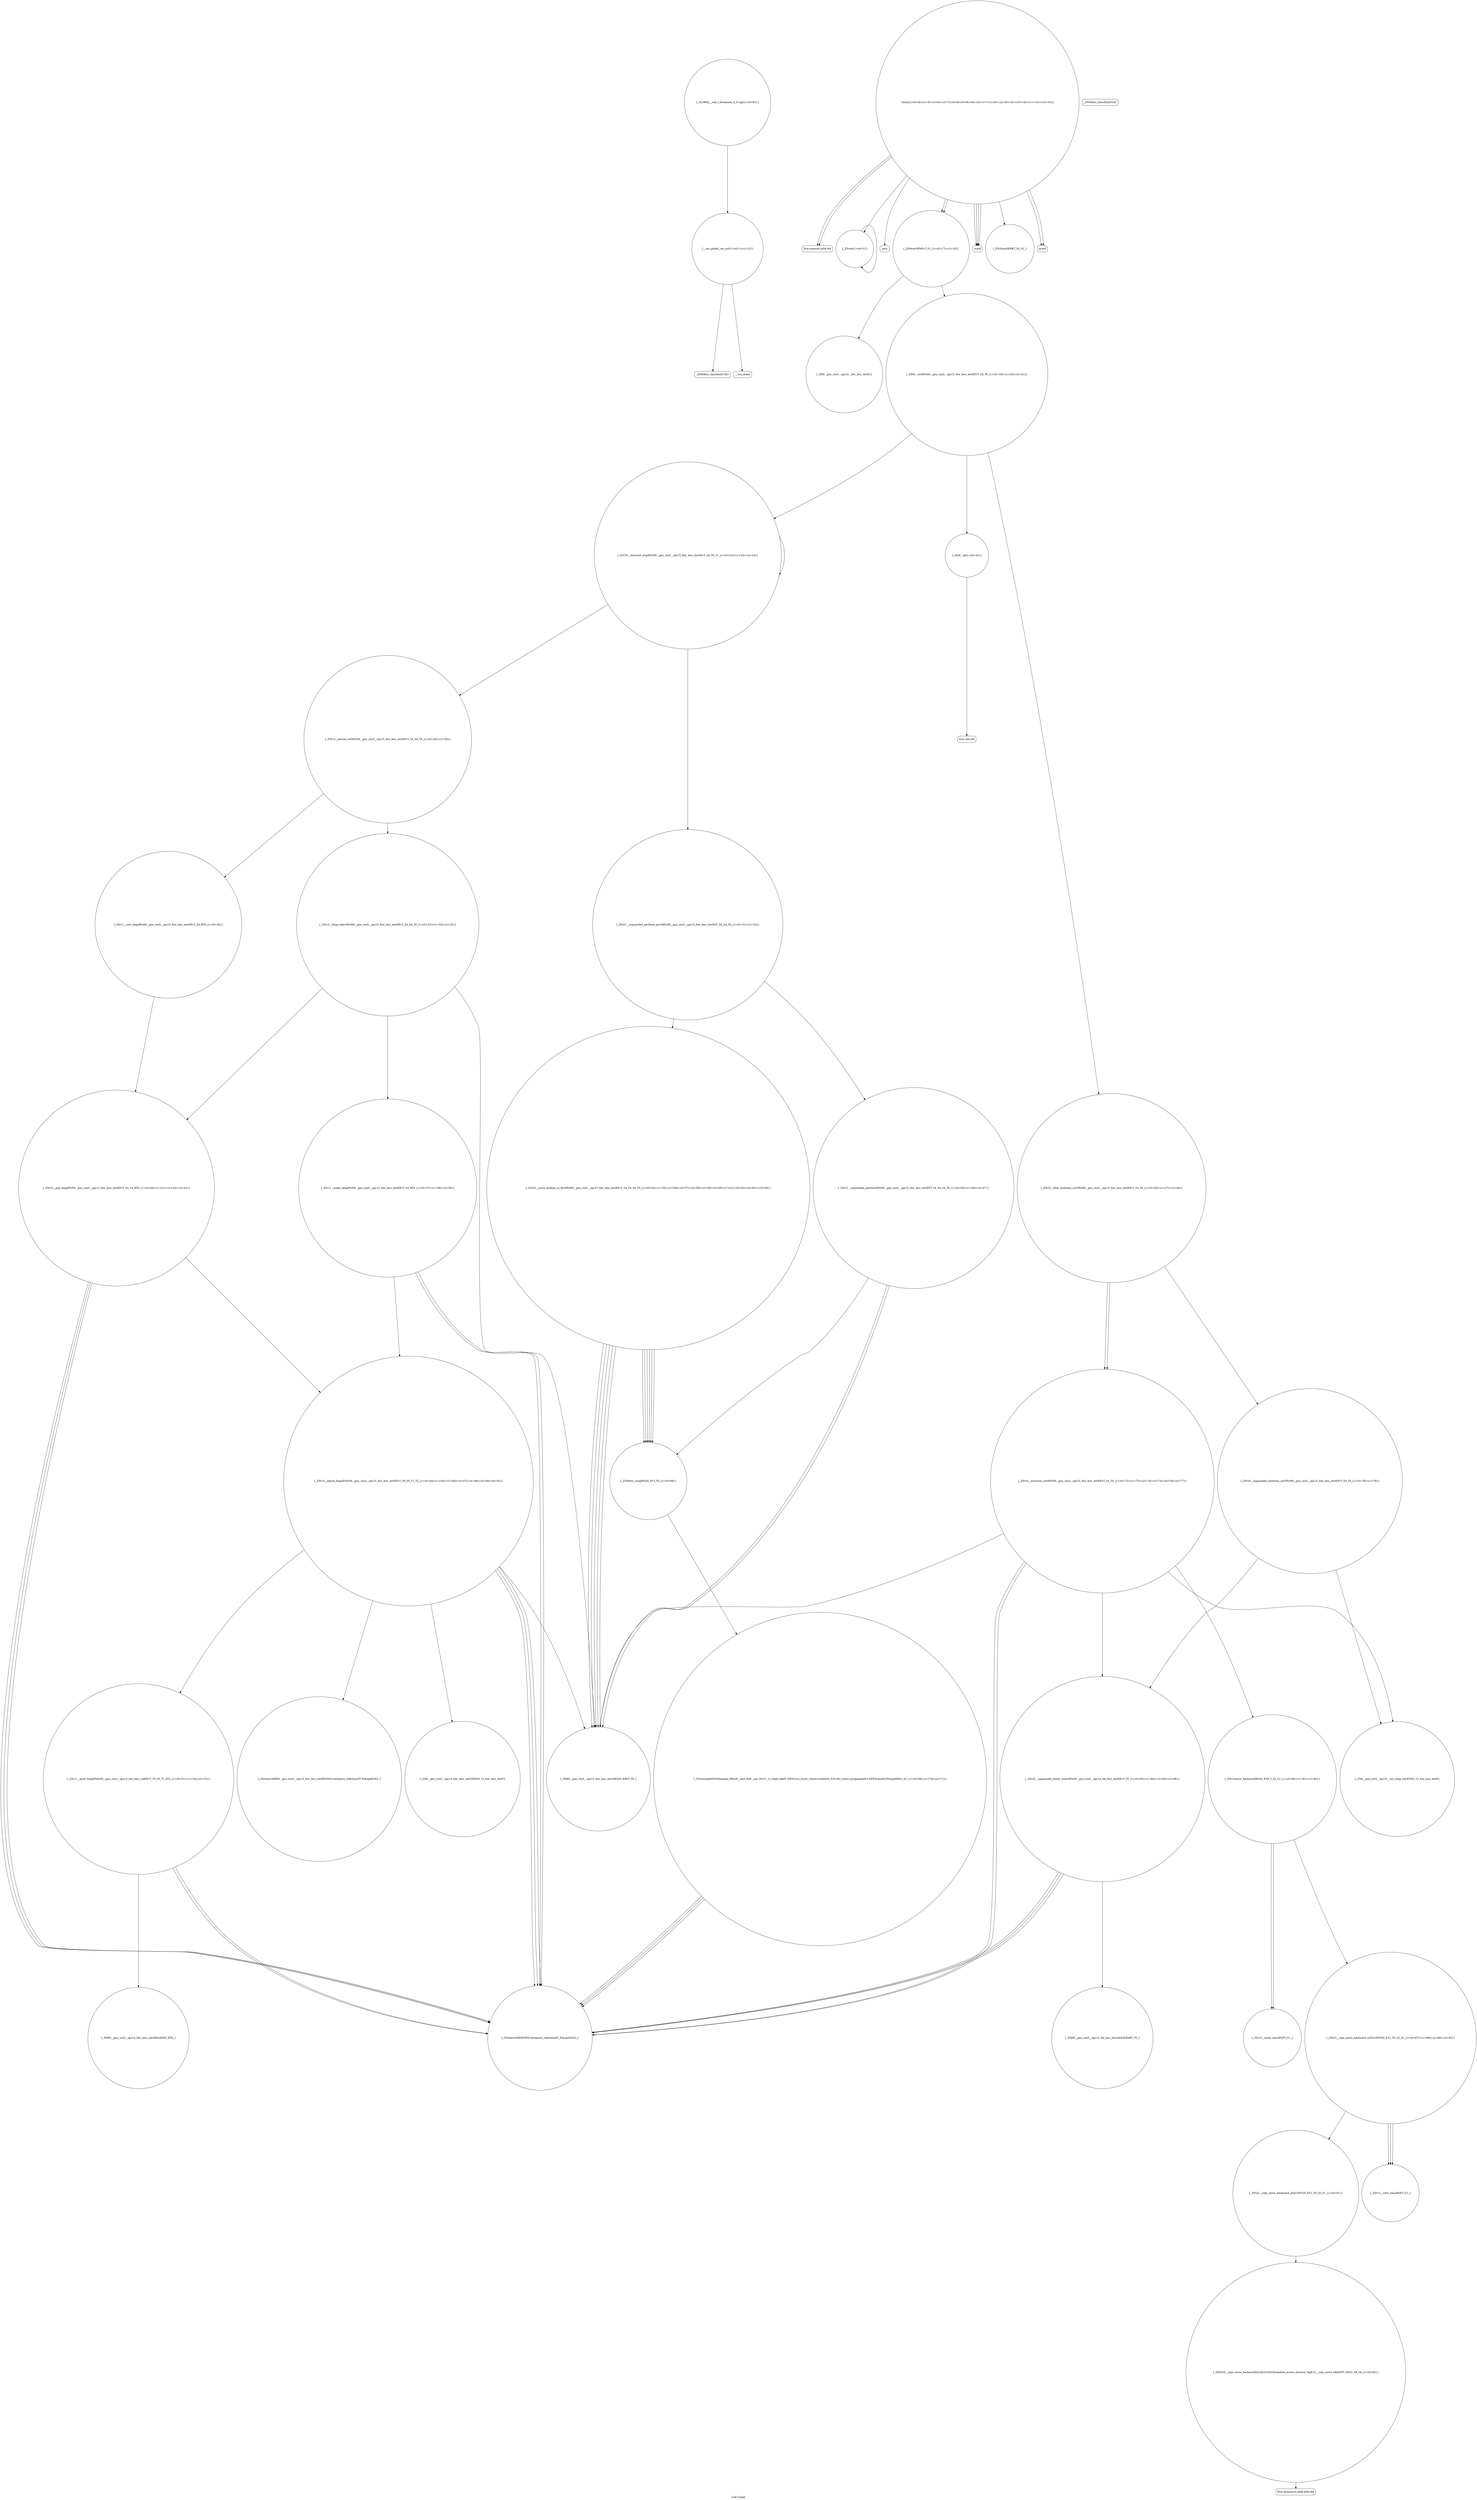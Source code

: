 digraph "Call Graph" {
	label="Call Graph";

	Node0x5615f9d18ef0 [shape=record,shape=circle,label="{__cxx_global_var_init|{<s0>1|<s1>2}}"];
	Node0x5615f9d18ef0:s0 -> Node0x5615f9d18f70[color=black];
	Node0x5615f9d18ef0:s1 -> Node0x5615f9d19070[color=black];
	Node0x5615f9d1a570 [shape=record,shape=Mrecord,label="{llvm.memmove.p0i8.p0i8.i64}"];
	Node0x5615f9d19270 [shape=record,shape=Mrecord,label="{llvm.memset.p0i8.i64}"];
	Node0x5615f9d195f0 [shape=record,shape=circle,label="{_ZSt16__introsort_loopIPxlN9__gnu_cxx5__ops15_Iter_less_iterEEvT_S4_T0_T1_|{<s0>22|<s1>23|<s2>24}}"];
	Node0x5615f9d195f0:s0 -> Node0x5615f9d19770[color=black];
	Node0x5615f9d195f0:s1 -> Node0x5615f9d197f0[color=black];
	Node0x5615f9d195f0:s2 -> Node0x5615f9d195f0[color=black];
	Node0x5615f9d19970 [shape=record,shape=circle,label="{_ZSt11__make_heapIPxN9__gnu_cxx5__ops15_Iter_less_iterEEvT_S4_RT0_|{<s0>37|<s1>38|<s2>39}}"];
	Node0x5615f9d19970:s0 -> Node0x5615f9d19af0[color=black];
	Node0x5615f9d19970:s1 -> Node0x5615f9d19af0[color=black];
	Node0x5615f9d19970:s2 -> Node0x5615f9d19b70[color=black];
	Node0x5615f9d19cf0 [shape=record,shape=circle,label="{_ZSt11__push_heapIPxlxN9__gnu_cxx5__ops14_Iter_less_valEEvT_T0_S5_T1_RT2_|{<s0>51|<s1>52|<s2>53}}"];
	Node0x5615f9d19cf0:s0 -> Node0x5615f9d19d70[color=black];
	Node0x5615f9d19cf0:s1 -> Node0x5615f9d19af0[color=black];
	Node0x5615f9d19cf0:s2 -> Node0x5615f9d19af0[color=black];
	Node0x5615f9d1a070 [shape=record,shape=circle,label="{_ZSt16__insertion_sortIPxN9__gnu_cxx5__ops15_Iter_less_iterEEvT_S4_T0_|{<s0>72|<s1>73|<s2>74|<s3>75|<s4>76|<s5>77}}"];
	Node0x5615f9d1a070:s0 -> Node0x5615f9d199f0[color=black];
	Node0x5615f9d1a070:s1 -> Node0x5615f9d19af0[color=black];
	Node0x5615f9d1a070:s2 -> Node0x5615f9d1a170[color=black];
	Node0x5615f9d1a070:s3 -> Node0x5615f9d19af0[color=black];
	Node0x5615f9d1a070:s4 -> Node0x5615f9d1a270[color=black];
	Node0x5615f9d1a070:s5 -> Node0x5615f9d1a1f0[color=black];
	Node0x5615f9d1a3f0 [shape=record,shape=circle,label="{_ZSt22__copy_move_backward_aILb1EPxS0_ET1_T0_S2_S1_|{<s0>91}}"];
	Node0x5615f9d1a3f0:s0 -> Node0x5615f9d1a4f0[color=black];
	Node0x5615f9d190f0 [shape=record,shape=circle,label="{_Z3cntx|{<s0>3}}"];
	Node0x5615f9d190f0:s0 -> Node0x5615f9d190f0[color=black];
	Node0x5615f9d19470 [shape=record,shape=Mrecord,label="{puts}"];
	Node0x5615f9d197f0 [shape=record,shape=circle,label="{_ZSt27__unguarded_partition_pivotIPxN9__gnu_cxx5__ops15_Iter_less_iterEET_S4_S4_T0_|{<s0>31|<s1>32}}"];
	Node0x5615f9d197f0:s0 -> Node0x5615f9d19df0[color=black];
	Node0x5615f9d197f0:s1 -> Node0x5615f9d19e70[color=black];
	Node0x5615f9d19b70 [shape=record,shape=circle,label="{_ZSt13__adjust_heapIPxlxN9__gnu_cxx5__ops15_Iter_less_iterEEvT_T0_S5_T1_T2_|{<s0>44|<s1>45|<s2>46|<s3>47|<s4>48|<s5>49|<s6>50}}"];
	Node0x5615f9d19b70:s0 -> Node0x5615f9d199f0[color=black];
	Node0x5615f9d19b70:s1 -> Node0x5615f9d19af0[color=black];
	Node0x5615f9d19b70:s2 -> Node0x5615f9d19af0[color=black];
	Node0x5615f9d19b70:s3 -> Node0x5615f9d19bf0[color=black];
	Node0x5615f9d19b70:s4 -> Node0x5615f9d19c70[color=black];
	Node0x5615f9d19b70:s5 -> Node0x5615f9d19af0[color=black];
	Node0x5615f9d19b70:s6 -> Node0x5615f9d19cf0[color=black];
	Node0x5615f9d19ef0 [shape=record,shape=circle,label="{_ZSt9iter_swapIPxS0_EvT_T0_|{<s0>68}}"];
	Node0x5615f9d19ef0:s0 -> Node0x5615f9d19f70[color=black];
	Node0x5615f9d1a270 [shape=record,shape=circle,label="{_ZN9__gnu_cxx5__ops15__val_comp_iterENS0_15_Iter_less_iterE}"];
	Node0x5615f9d18f70 [shape=record,shape=Mrecord,label="{_ZNSt8ios_base4InitC1Ev}"];
	Node0x5615f9d1a5f0 [shape=record,shape=circle,label="{_ZNK9__gnu_cxx5__ops14_Val_less_iterclIxPxEEbRT_T0_}"];
	Node0x5615f9d192f0 [shape=record,shape=circle,label="{_ZSt4sortIPxEvT_S1_|{<s0>17|<s1>18}}"];
	Node0x5615f9d192f0:s0 -> Node0x5615f9d19570[color=black];
	Node0x5615f9d192f0:s1 -> Node0x5615f9d194f0[color=black];
	Node0x5615f9d19670 [shape=record,shape=circle,label="{_ZSt4__lgl|{<s0>25}}"];
	Node0x5615f9d19670:s0 -> Node0x5615f9d19ff0[color=black];
	Node0x5615f9d199f0 [shape=record,shape=circle,label="{_ZNK9__gnu_cxx5__ops15_Iter_less_iterclIPxS3_EEbT_T0_}"];
	Node0x5615f9d19d70 [shape=record,shape=circle,label="{_ZNK9__gnu_cxx5__ops14_Iter_less_valclIPxxEEbT_RT0_}"];
	Node0x5615f9d1a0f0 [shape=record,shape=circle,label="{_ZSt26__unguarded_insertion_sortIPxN9__gnu_cxx5__ops15_Iter_less_iterEEvT_S4_T0_|{<s0>78|<s1>79}}"];
	Node0x5615f9d1a0f0:s0 -> Node0x5615f9d1a270[color=black];
	Node0x5615f9d1a0f0:s1 -> Node0x5615f9d1a1f0[color=black];
	Node0x5615f9d1a470 [shape=record,shape=circle,label="{_ZSt12__niter_baseIPxET_S1_}"];
	Node0x5615f9d19170 [shape=record,shape=circle,label="{main|{<s0>4|<s1>5|<s2>6|<s3>7|<s4>8|<s5>9|<s6>10|<s7>11|<s8>12|<s9>13|<s10>14|<s11>15|<s12>16}}"];
	Node0x5615f9d19170:s0 -> Node0x5615f9d191f0[color=black];
	Node0x5615f9d19170:s1 -> Node0x5615f9d19270[color=black];
	Node0x5615f9d19170:s2 -> Node0x5615f9d19270[color=black];
	Node0x5615f9d19170:s3 -> Node0x5615f9d191f0[color=black];
	Node0x5615f9d19170:s4 -> Node0x5615f9d191f0[color=black];
	Node0x5615f9d19170:s5 -> Node0x5615f9d191f0[color=black];
	Node0x5615f9d19170:s6 -> Node0x5615f9d192f0[color=black];
	Node0x5615f9d19170:s7 -> Node0x5615f9d192f0[color=black];
	Node0x5615f9d19170:s8 -> Node0x5615f9d190f0[color=black];
	Node0x5615f9d19170:s9 -> Node0x5615f9d19370[color=black];
	Node0x5615f9d19170:s10 -> Node0x5615f9d193f0[color=black];
	Node0x5615f9d19170:s11 -> Node0x5615f9d193f0[color=black];
	Node0x5615f9d19170:s12 -> Node0x5615f9d19470[color=black];
	Node0x5615f9d194f0 [shape=record,shape=circle,label="{_ZSt6__sortIPxN9__gnu_cxx5__ops15_Iter_less_iterEEvT_S4_T0_|{<s0>19|<s1>20|<s2>21}}"];
	Node0x5615f9d194f0:s0 -> Node0x5615f9d19670[color=black];
	Node0x5615f9d194f0:s1 -> Node0x5615f9d195f0[color=black];
	Node0x5615f9d194f0:s2 -> Node0x5615f9d196f0[color=black];
	Node0x5615f9d19870 [shape=record,shape=circle,label="{_ZSt13__heap_selectIPxN9__gnu_cxx5__ops15_Iter_less_iterEEvT_S4_S4_T0_|{<s0>33|<s1>34|<s2>35}}"];
	Node0x5615f9d19870:s0 -> Node0x5615f9d19970[color=black];
	Node0x5615f9d19870:s1 -> Node0x5615f9d199f0[color=black];
	Node0x5615f9d19870:s2 -> Node0x5615f9d19a70[color=black];
	Node0x5615f9d19bf0 [shape=record,shape=circle,label="{_ZSt4moveIRN9__gnu_cxx5__ops15_Iter_less_iterEEONSt16remove_referenceIT_E4typeEOS5_}"];
	Node0x5615f9d19f70 [shape=record,shape=circle,label="{_ZSt4swapIxENSt9enable_ifIXsr6__and_ISt6__not_ISt15__is_tuple_likeIT_EESt21is_move_constructibleIS3_ESt18is_move_assignableIS3_EEE5valueEvE4typeERS3_SC_|{<s0>69|<s1>70|<s2>71}}"];
	Node0x5615f9d19f70:s0 -> Node0x5615f9d19af0[color=black];
	Node0x5615f9d19f70:s1 -> Node0x5615f9d19af0[color=black];
	Node0x5615f9d19f70:s2 -> Node0x5615f9d19af0[color=black];
	Node0x5615f9d1a2f0 [shape=record,shape=circle,label="{_ZSt23__copy_move_backward_a2ILb1EPxS0_ET1_T0_S2_S1_|{<s0>87|<s1>88|<s2>89|<s3>90}}"];
	Node0x5615f9d1a2f0:s0 -> Node0x5615f9d1a470[color=black];
	Node0x5615f9d1a2f0:s1 -> Node0x5615f9d1a470[color=black];
	Node0x5615f9d1a2f0:s2 -> Node0x5615f9d1a470[color=black];
	Node0x5615f9d1a2f0:s3 -> Node0x5615f9d1a3f0[color=black];
	Node0x5615f9d18ff0 [shape=record,shape=Mrecord,label="{_ZNSt8ios_base4InitD1Ev}"];
	Node0x5615f9d1a670 [shape=record,shape=circle,label="{_GLOBAL__sub_I_dreamoon_0_0.cpp|{<s0>93}}"];
	Node0x5615f9d1a670:s0 -> Node0x5615f9d18ef0[color=black];
	Node0x5615f9d19370 [shape=record,shape=circle,label="{_ZSt3minIiERKT_S2_S2_}"];
	Node0x5615f9d196f0 [shape=record,shape=circle,label="{_ZSt22__final_insertion_sortIPxN9__gnu_cxx5__ops15_Iter_less_iterEEvT_S4_T0_|{<s0>26|<s1>27|<s2>28}}"];
	Node0x5615f9d196f0:s0 -> Node0x5615f9d1a070[color=black];
	Node0x5615f9d196f0:s1 -> Node0x5615f9d1a0f0[color=black];
	Node0x5615f9d196f0:s2 -> Node0x5615f9d1a070[color=black];
	Node0x5615f9d19a70 [shape=record,shape=circle,label="{_ZSt10__pop_heapIPxN9__gnu_cxx5__ops15_Iter_less_iterEEvT_S4_S4_RT0_|{<s0>40|<s1>41|<s2>42|<s3>43}}"];
	Node0x5615f9d19a70:s0 -> Node0x5615f9d19af0[color=black];
	Node0x5615f9d19a70:s1 -> Node0x5615f9d19af0[color=black];
	Node0x5615f9d19a70:s2 -> Node0x5615f9d19af0[color=black];
	Node0x5615f9d19a70:s3 -> Node0x5615f9d19b70[color=black];
	Node0x5615f9d19df0 [shape=record,shape=circle,label="{_ZSt22__move_median_to_firstIPxN9__gnu_cxx5__ops15_Iter_less_iterEEvT_S4_S4_S4_T0_|{<s0>54|<s1>55|<s2>56|<s3>57|<s4>58|<s5>59|<s6>60|<s7>61|<s8>62|<s9>63|<s10>64}}"];
	Node0x5615f9d19df0:s0 -> Node0x5615f9d199f0[color=black];
	Node0x5615f9d19df0:s1 -> Node0x5615f9d199f0[color=black];
	Node0x5615f9d19df0:s2 -> Node0x5615f9d19ef0[color=black];
	Node0x5615f9d19df0:s3 -> Node0x5615f9d199f0[color=black];
	Node0x5615f9d19df0:s4 -> Node0x5615f9d19ef0[color=black];
	Node0x5615f9d19df0:s5 -> Node0x5615f9d19ef0[color=black];
	Node0x5615f9d19df0:s6 -> Node0x5615f9d199f0[color=black];
	Node0x5615f9d19df0:s7 -> Node0x5615f9d19ef0[color=black];
	Node0x5615f9d19df0:s8 -> Node0x5615f9d199f0[color=black];
	Node0x5615f9d19df0:s9 -> Node0x5615f9d19ef0[color=black];
	Node0x5615f9d19df0:s10 -> Node0x5615f9d19ef0[color=black];
	Node0x5615f9d1a170 [shape=record,shape=circle,label="{_ZSt13move_backwardIPxS0_ET0_T_S2_S1_|{<s0>80|<s1>81|<s2>82}}"];
	Node0x5615f9d1a170:s0 -> Node0x5615f9d1a370[color=black];
	Node0x5615f9d1a170:s1 -> Node0x5615f9d1a370[color=black];
	Node0x5615f9d1a170:s2 -> Node0x5615f9d1a2f0[color=black];
	Node0x5615f9d1a4f0 [shape=record,shape=circle,label="{_ZNSt20__copy_move_backwardILb1ELb1ESt26random_access_iterator_tagE13__copy_move_bIxEEPT_PKS3_S6_S4_|{<s0>92}}"];
	Node0x5615f9d1a4f0:s0 -> Node0x5615f9d1a570[color=black];
	Node0x5615f9d191f0 [shape=record,shape=Mrecord,label="{scanf}"];
	Node0x5615f9d19570 [shape=record,shape=circle,label="{_ZN9__gnu_cxx5__ops16__iter_less_iterEv}"];
	Node0x5615f9d198f0 [shape=record,shape=circle,label="{_ZSt11__sort_heapIPxN9__gnu_cxx5__ops15_Iter_less_iterEEvT_S4_RT0_|{<s0>36}}"];
	Node0x5615f9d198f0:s0 -> Node0x5615f9d19a70[color=black];
	Node0x5615f9d19c70 [shape=record,shape=circle,label="{_ZN9__gnu_cxx5__ops14_Iter_less_valC2ENS0_15_Iter_less_iterE}"];
	Node0x5615f9d19ff0 [shape=record,shape=Mrecord,label="{llvm.ctlz.i64}"];
	Node0x5615f9d1a370 [shape=record,shape=circle,label="{_ZSt12__miter_baseIPxET_S1_}"];
	Node0x5615f9d19070 [shape=record,shape=Mrecord,label="{__cxa_atexit}"];
	Node0x5615f9d193f0 [shape=record,shape=Mrecord,label="{printf}"];
	Node0x5615f9d19770 [shape=record,shape=circle,label="{_ZSt14__partial_sortIPxN9__gnu_cxx5__ops15_Iter_less_iterEEvT_S4_S4_T0_|{<s0>29|<s1>30}}"];
	Node0x5615f9d19770:s0 -> Node0x5615f9d19870[color=black];
	Node0x5615f9d19770:s1 -> Node0x5615f9d198f0[color=black];
	Node0x5615f9d19af0 [shape=record,shape=circle,label="{_ZSt4moveIRxEONSt16remove_referenceIT_E4typeEOS2_}"];
	Node0x5615f9d19e70 [shape=record,shape=circle,label="{_ZSt21__unguarded_partitionIPxN9__gnu_cxx5__ops15_Iter_less_iterEET_S4_S4_S4_T0_|{<s0>65|<s1>66|<s2>67}}"];
	Node0x5615f9d19e70:s0 -> Node0x5615f9d199f0[color=black];
	Node0x5615f9d19e70:s1 -> Node0x5615f9d199f0[color=black];
	Node0x5615f9d19e70:s2 -> Node0x5615f9d19ef0[color=black];
	Node0x5615f9d1a1f0 [shape=record,shape=circle,label="{_ZSt25__unguarded_linear_insertIPxN9__gnu_cxx5__ops14_Val_less_iterEEvT_T0_|{<s0>83|<s1>84|<s2>85|<s3>86}}"];
	Node0x5615f9d1a1f0:s0 -> Node0x5615f9d19af0[color=black];
	Node0x5615f9d1a1f0:s1 -> Node0x5615f9d1a5f0[color=black];
	Node0x5615f9d1a1f0:s2 -> Node0x5615f9d19af0[color=black];
	Node0x5615f9d1a1f0:s3 -> Node0x5615f9d19af0[color=black];
}
